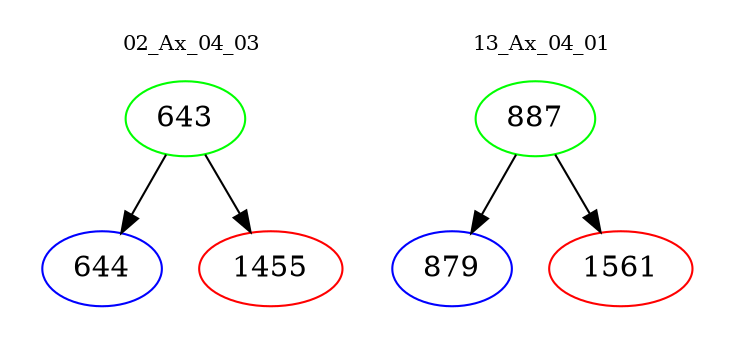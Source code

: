 digraph{
subgraph cluster_0 {
color = white
label = "02_Ax_04_03";
fontsize=10;
T0_643 [label="643", color="green"]
T0_643 -> T0_644 [color="black"]
T0_644 [label="644", color="blue"]
T0_643 -> T0_1455 [color="black"]
T0_1455 [label="1455", color="red"]
}
subgraph cluster_1 {
color = white
label = "13_Ax_04_01";
fontsize=10;
T1_887 [label="887", color="green"]
T1_887 -> T1_879 [color="black"]
T1_879 [label="879", color="blue"]
T1_887 -> T1_1561 [color="black"]
T1_1561 [label="1561", color="red"]
}
}

